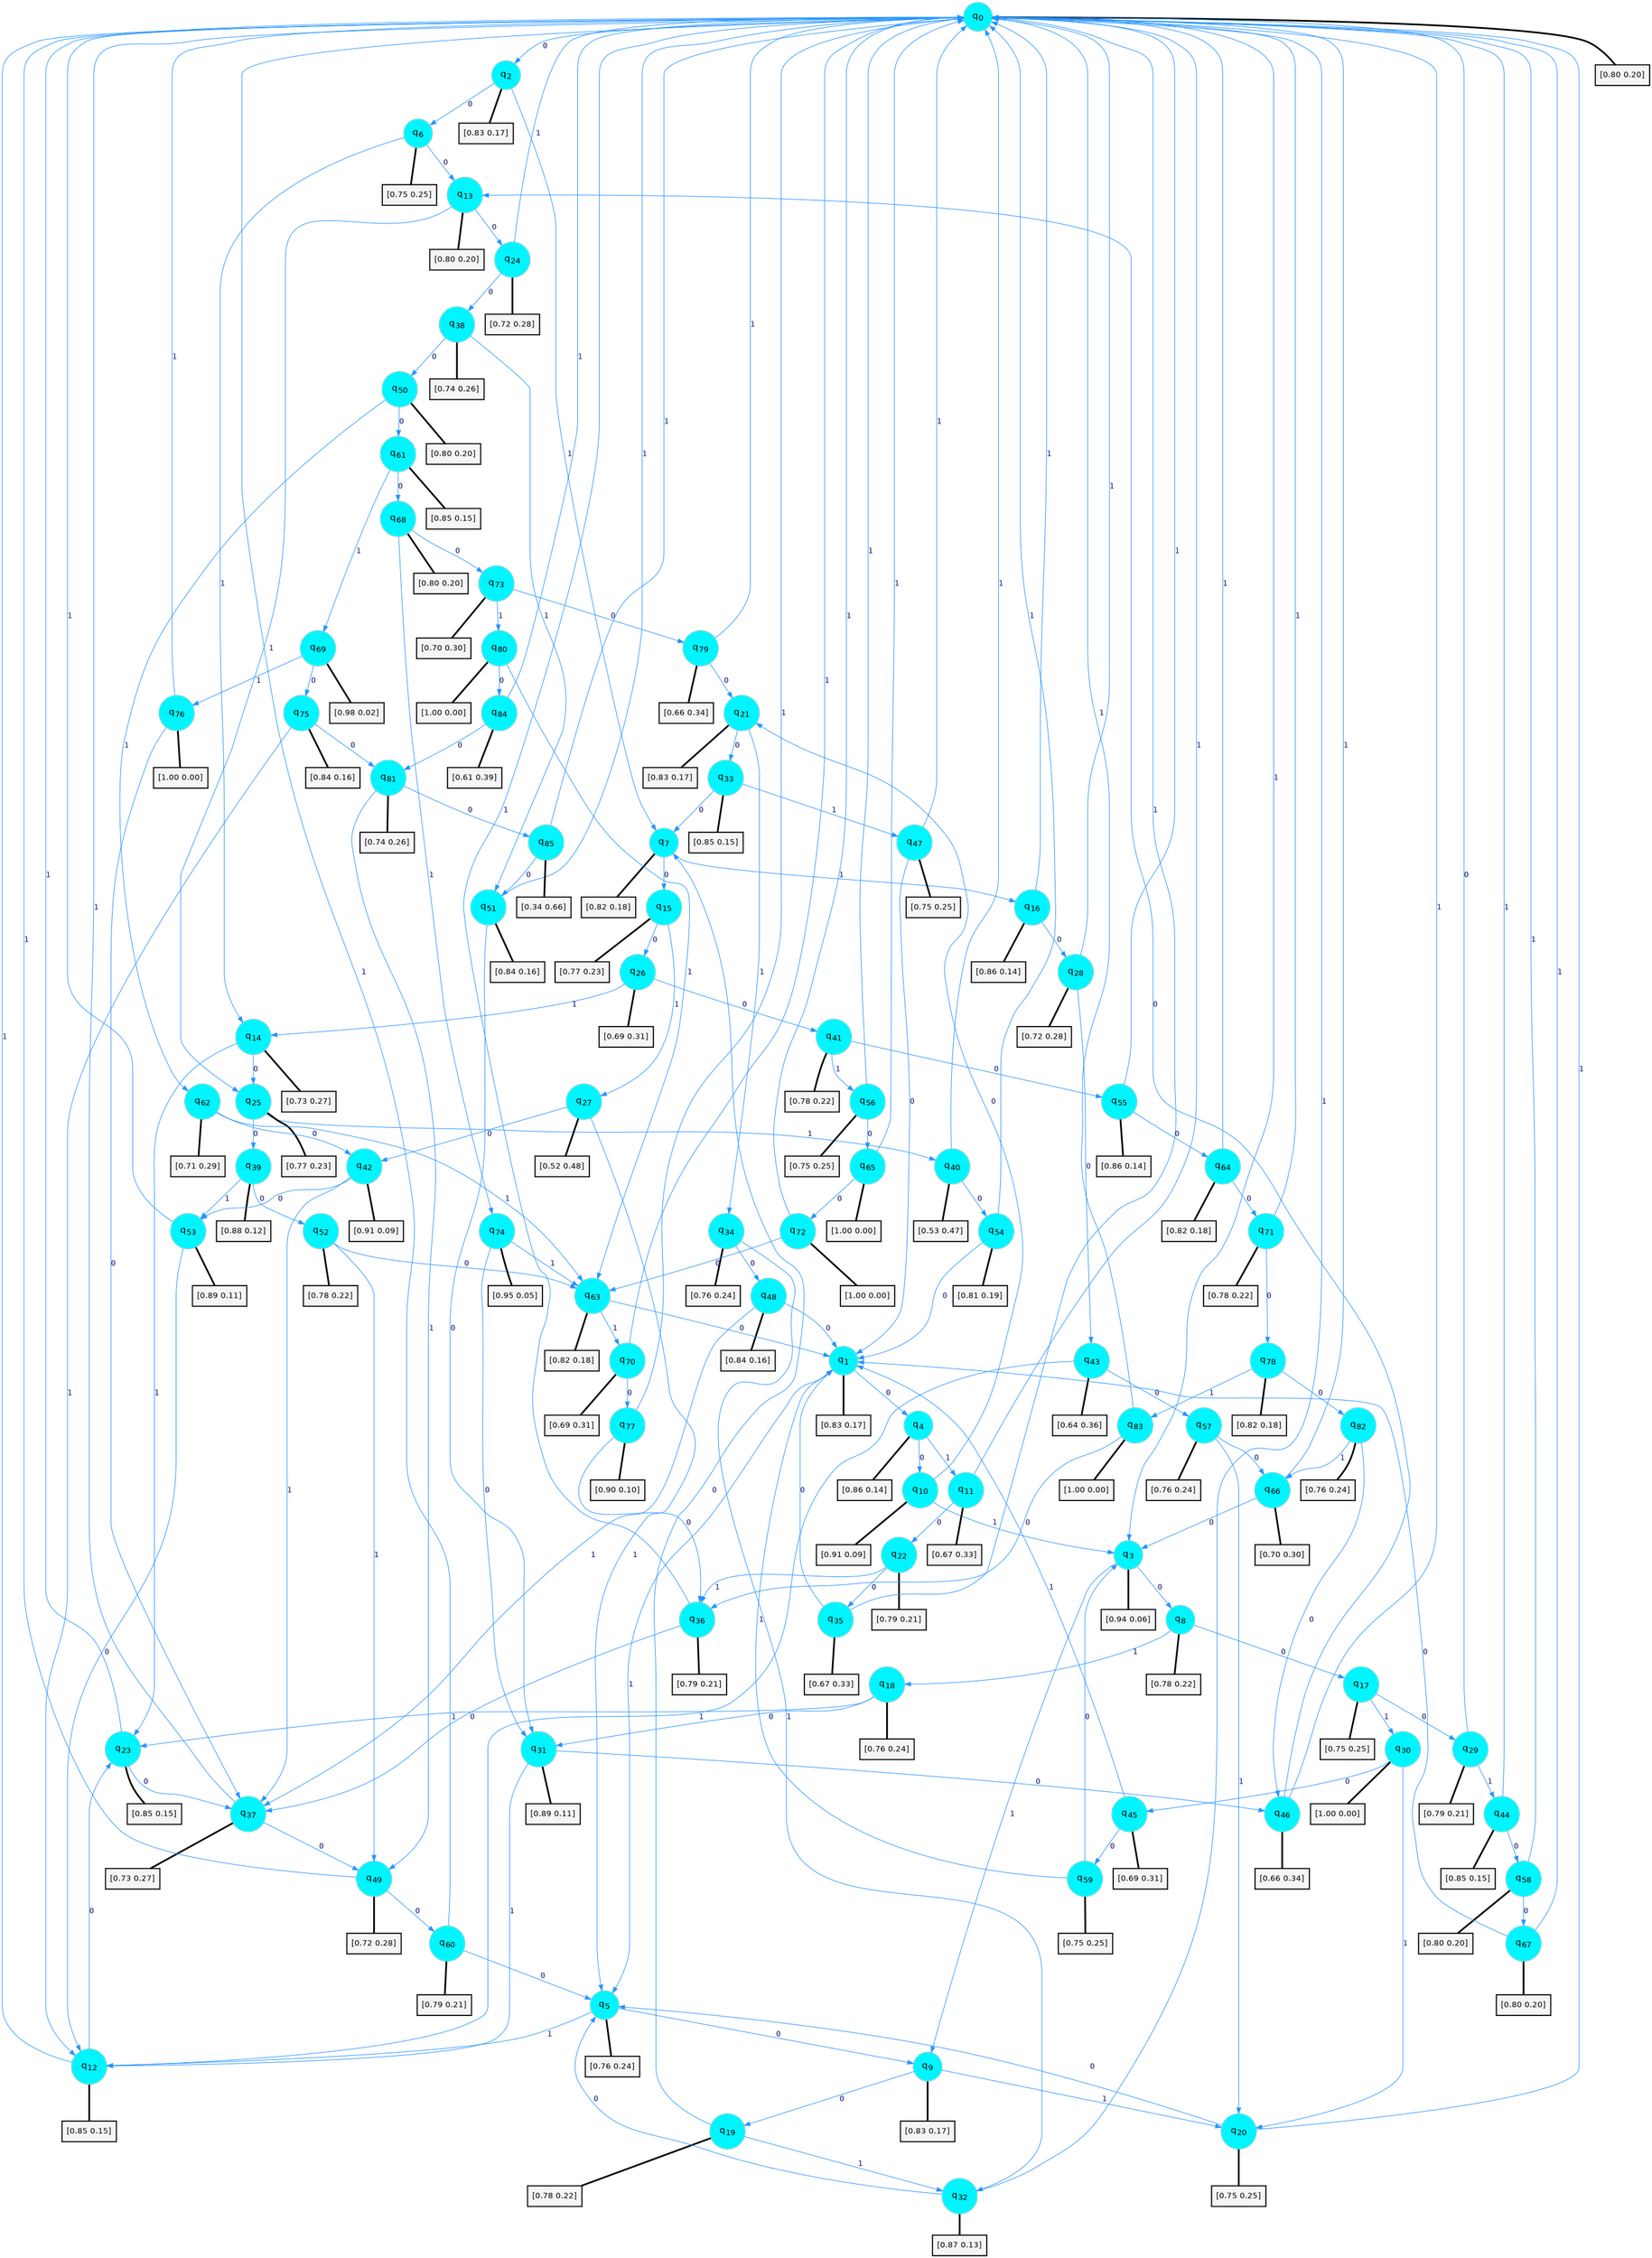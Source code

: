digraph G {
graph [
bgcolor=transparent, dpi=300, rankdir=TD, size="40,25"];
node [
color=gray, fillcolor=turquoise1, fontcolor=black, fontname=Helvetica, fontsize=16, fontweight=bold, shape=circle, style=filled];
edge [
arrowsize=1, color=dodgerblue1, fontcolor=midnightblue, fontname=courier, fontweight=bold, penwidth=1, style=solid, weight=20];
0[label=<q<SUB>0</SUB>>];
1[label=<q<SUB>1</SUB>>];
2[label=<q<SUB>2</SUB>>];
3[label=<q<SUB>3</SUB>>];
4[label=<q<SUB>4</SUB>>];
5[label=<q<SUB>5</SUB>>];
6[label=<q<SUB>6</SUB>>];
7[label=<q<SUB>7</SUB>>];
8[label=<q<SUB>8</SUB>>];
9[label=<q<SUB>9</SUB>>];
10[label=<q<SUB>10</SUB>>];
11[label=<q<SUB>11</SUB>>];
12[label=<q<SUB>12</SUB>>];
13[label=<q<SUB>13</SUB>>];
14[label=<q<SUB>14</SUB>>];
15[label=<q<SUB>15</SUB>>];
16[label=<q<SUB>16</SUB>>];
17[label=<q<SUB>17</SUB>>];
18[label=<q<SUB>18</SUB>>];
19[label=<q<SUB>19</SUB>>];
20[label=<q<SUB>20</SUB>>];
21[label=<q<SUB>21</SUB>>];
22[label=<q<SUB>22</SUB>>];
23[label=<q<SUB>23</SUB>>];
24[label=<q<SUB>24</SUB>>];
25[label=<q<SUB>25</SUB>>];
26[label=<q<SUB>26</SUB>>];
27[label=<q<SUB>27</SUB>>];
28[label=<q<SUB>28</SUB>>];
29[label=<q<SUB>29</SUB>>];
30[label=<q<SUB>30</SUB>>];
31[label=<q<SUB>31</SUB>>];
32[label=<q<SUB>32</SUB>>];
33[label=<q<SUB>33</SUB>>];
34[label=<q<SUB>34</SUB>>];
35[label=<q<SUB>35</SUB>>];
36[label=<q<SUB>36</SUB>>];
37[label=<q<SUB>37</SUB>>];
38[label=<q<SUB>38</SUB>>];
39[label=<q<SUB>39</SUB>>];
40[label=<q<SUB>40</SUB>>];
41[label=<q<SUB>41</SUB>>];
42[label=<q<SUB>42</SUB>>];
43[label=<q<SUB>43</SUB>>];
44[label=<q<SUB>44</SUB>>];
45[label=<q<SUB>45</SUB>>];
46[label=<q<SUB>46</SUB>>];
47[label=<q<SUB>47</SUB>>];
48[label=<q<SUB>48</SUB>>];
49[label=<q<SUB>49</SUB>>];
50[label=<q<SUB>50</SUB>>];
51[label=<q<SUB>51</SUB>>];
52[label=<q<SUB>52</SUB>>];
53[label=<q<SUB>53</SUB>>];
54[label=<q<SUB>54</SUB>>];
55[label=<q<SUB>55</SUB>>];
56[label=<q<SUB>56</SUB>>];
57[label=<q<SUB>57</SUB>>];
58[label=<q<SUB>58</SUB>>];
59[label=<q<SUB>59</SUB>>];
60[label=<q<SUB>60</SUB>>];
61[label=<q<SUB>61</SUB>>];
62[label=<q<SUB>62</SUB>>];
63[label=<q<SUB>63</SUB>>];
64[label=<q<SUB>64</SUB>>];
65[label=<q<SUB>65</SUB>>];
66[label=<q<SUB>66</SUB>>];
67[label=<q<SUB>67</SUB>>];
68[label=<q<SUB>68</SUB>>];
69[label=<q<SUB>69</SUB>>];
70[label=<q<SUB>70</SUB>>];
71[label=<q<SUB>71</SUB>>];
72[label=<q<SUB>72</SUB>>];
73[label=<q<SUB>73</SUB>>];
74[label=<q<SUB>74</SUB>>];
75[label=<q<SUB>75</SUB>>];
76[label=<q<SUB>76</SUB>>];
77[label=<q<SUB>77</SUB>>];
78[label=<q<SUB>78</SUB>>];
79[label=<q<SUB>79</SUB>>];
80[label=<q<SUB>80</SUB>>];
81[label=<q<SUB>81</SUB>>];
82[label=<q<SUB>82</SUB>>];
83[label=<q<SUB>83</SUB>>];
84[label=<q<SUB>84</SUB>>];
85[label=<q<SUB>85</SUB>>];
86[label="[0.80 0.20]", shape=box,fontcolor=black, fontname=Helvetica, fontsize=14, penwidth=2, fillcolor=whitesmoke,color=black];
87[label="[0.83 0.17]", shape=box,fontcolor=black, fontname=Helvetica, fontsize=14, penwidth=2, fillcolor=whitesmoke,color=black];
88[label="[0.83 0.17]", shape=box,fontcolor=black, fontname=Helvetica, fontsize=14, penwidth=2, fillcolor=whitesmoke,color=black];
89[label="[0.94 0.06]", shape=box,fontcolor=black, fontname=Helvetica, fontsize=14, penwidth=2, fillcolor=whitesmoke,color=black];
90[label="[0.86 0.14]", shape=box,fontcolor=black, fontname=Helvetica, fontsize=14, penwidth=2, fillcolor=whitesmoke,color=black];
91[label="[0.76 0.24]", shape=box,fontcolor=black, fontname=Helvetica, fontsize=14, penwidth=2, fillcolor=whitesmoke,color=black];
92[label="[0.75 0.25]", shape=box,fontcolor=black, fontname=Helvetica, fontsize=14, penwidth=2, fillcolor=whitesmoke,color=black];
93[label="[0.82 0.18]", shape=box,fontcolor=black, fontname=Helvetica, fontsize=14, penwidth=2, fillcolor=whitesmoke,color=black];
94[label="[0.78 0.22]", shape=box,fontcolor=black, fontname=Helvetica, fontsize=14, penwidth=2, fillcolor=whitesmoke,color=black];
95[label="[0.83 0.17]", shape=box,fontcolor=black, fontname=Helvetica, fontsize=14, penwidth=2, fillcolor=whitesmoke,color=black];
96[label="[0.91 0.09]", shape=box,fontcolor=black, fontname=Helvetica, fontsize=14, penwidth=2, fillcolor=whitesmoke,color=black];
97[label="[0.67 0.33]", shape=box,fontcolor=black, fontname=Helvetica, fontsize=14, penwidth=2, fillcolor=whitesmoke,color=black];
98[label="[0.85 0.15]", shape=box,fontcolor=black, fontname=Helvetica, fontsize=14, penwidth=2, fillcolor=whitesmoke,color=black];
99[label="[0.80 0.20]", shape=box,fontcolor=black, fontname=Helvetica, fontsize=14, penwidth=2, fillcolor=whitesmoke,color=black];
100[label="[0.73 0.27]", shape=box,fontcolor=black, fontname=Helvetica, fontsize=14, penwidth=2, fillcolor=whitesmoke,color=black];
101[label="[0.77 0.23]", shape=box,fontcolor=black, fontname=Helvetica, fontsize=14, penwidth=2, fillcolor=whitesmoke,color=black];
102[label="[0.86 0.14]", shape=box,fontcolor=black, fontname=Helvetica, fontsize=14, penwidth=2, fillcolor=whitesmoke,color=black];
103[label="[0.75 0.25]", shape=box,fontcolor=black, fontname=Helvetica, fontsize=14, penwidth=2, fillcolor=whitesmoke,color=black];
104[label="[0.76 0.24]", shape=box,fontcolor=black, fontname=Helvetica, fontsize=14, penwidth=2, fillcolor=whitesmoke,color=black];
105[label="[0.78 0.22]", shape=box,fontcolor=black, fontname=Helvetica, fontsize=14, penwidth=2, fillcolor=whitesmoke,color=black];
106[label="[0.75 0.25]", shape=box,fontcolor=black, fontname=Helvetica, fontsize=14, penwidth=2, fillcolor=whitesmoke,color=black];
107[label="[0.83 0.17]", shape=box,fontcolor=black, fontname=Helvetica, fontsize=14, penwidth=2, fillcolor=whitesmoke,color=black];
108[label="[0.79 0.21]", shape=box,fontcolor=black, fontname=Helvetica, fontsize=14, penwidth=2, fillcolor=whitesmoke,color=black];
109[label="[0.85 0.15]", shape=box,fontcolor=black, fontname=Helvetica, fontsize=14, penwidth=2, fillcolor=whitesmoke,color=black];
110[label="[0.72 0.28]", shape=box,fontcolor=black, fontname=Helvetica, fontsize=14, penwidth=2, fillcolor=whitesmoke,color=black];
111[label="[0.77 0.23]", shape=box,fontcolor=black, fontname=Helvetica, fontsize=14, penwidth=2, fillcolor=whitesmoke,color=black];
112[label="[0.69 0.31]", shape=box,fontcolor=black, fontname=Helvetica, fontsize=14, penwidth=2, fillcolor=whitesmoke,color=black];
113[label="[0.52 0.48]", shape=box,fontcolor=black, fontname=Helvetica, fontsize=14, penwidth=2, fillcolor=whitesmoke,color=black];
114[label="[0.72 0.28]", shape=box,fontcolor=black, fontname=Helvetica, fontsize=14, penwidth=2, fillcolor=whitesmoke,color=black];
115[label="[0.79 0.21]", shape=box,fontcolor=black, fontname=Helvetica, fontsize=14, penwidth=2, fillcolor=whitesmoke,color=black];
116[label="[1.00 0.00]", shape=box,fontcolor=black, fontname=Helvetica, fontsize=14, penwidth=2, fillcolor=whitesmoke,color=black];
117[label="[0.89 0.11]", shape=box,fontcolor=black, fontname=Helvetica, fontsize=14, penwidth=2, fillcolor=whitesmoke,color=black];
118[label="[0.87 0.13]", shape=box,fontcolor=black, fontname=Helvetica, fontsize=14, penwidth=2, fillcolor=whitesmoke,color=black];
119[label="[0.85 0.15]", shape=box,fontcolor=black, fontname=Helvetica, fontsize=14, penwidth=2, fillcolor=whitesmoke,color=black];
120[label="[0.76 0.24]", shape=box,fontcolor=black, fontname=Helvetica, fontsize=14, penwidth=2, fillcolor=whitesmoke,color=black];
121[label="[0.67 0.33]", shape=box,fontcolor=black, fontname=Helvetica, fontsize=14, penwidth=2, fillcolor=whitesmoke,color=black];
122[label="[0.79 0.21]", shape=box,fontcolor=black, fontname=Helvetica, fontsize=14, penwidth=2, fillcolor=whitesmoke,color=black];
123[label="[0.73 0.27]", shape=box,fontcolor=black, fontname=Helvetica, fontsize=14, penwidth=2, fillcolor=whitesmoke,color=black];
124[label="[0.74 0.26]", shape=box,fontcolor=black, fontname=Helvetica, fontsize=14, penwidth=2, fillcolor=whitesmoke,color=black];
125[label="[0.88 0.12]", shape=box,fontcolor=black, fontname=Helvetica, fontsize=14, penwidth=2, fillcolor=whitesmoke,color=black];
126[label="[0.53 0.47]", shape=box,fontcolor=black, fontname=Helvetica, fontsize=14, penwidth=2, fillcolor=whitesmoke,color=black];
127[label="[0.78 0.22]", shape=box,fontcolor=black, fontname=Helvetica, fontsize=14, penwidth=2, fillcolor=whitesmoke,color=black];
128[label="[0.91 0.09]", shape=box,fontcolor=black, fontname=Helvetica, fontsize=14, penwidth=2, fillcolor=whitesmoke,color=black];
129[label="[0.64 0.36]", shape=box,fontcolor=black, fontname=Helvetica, fontsize=14, penwidth=2, fillcolor=whitesmoke,color=black];
130[label="[0.85 0.15]", shape=box,fontcolor=black, fontname=Helvetica, fontsize=14, penwidth=2, fillcolor=whitesmoke,color=black];
131[label="[0.69 0.31]", shape=box,fontcolor=black, fontname=Helvetica, fontsize=14, penwidth=2, fillcolor=whitesmoke,color=black];
132[label="[0.66 0.34]", shape=box,fontcolor=black, fontname=Helvetica, fontsize=14, penwidth=2, fillcolor=whitesmoke,color=black];
133[label="[0.75 0.25]", shape=box,fontcolor=black, fontname=Helvetica, fontsize=14, penwidth=2, fillcolor=whitesmoke,color=black];
134[label="[0.84 0.16]", shape=box,fontcolor=black, fontname=Helvetica, fontsize=14, penwidth=2, fillcolor=whitesmoke,color=black];
135[label="[0.72 0.28]", shape=box,fontcolor=black, fontname=Helvetica, fontsize=14, penwidth=2, fillcolor=whitesmoke,color=black];
136[label="[0.80 0.20]", shape=box,fontcolor=black, fontname=Helvetica, fontsize=14, penwidth=2, fillcolor=whitesmoke,color=black];
137[label="[0.84 0.16]", shape=box,fontcolor=black, fontname=Helvetica, fontsize=14, penwidth=2, fillcolor=whitesmoke,color=black];
138[label="[0.78 0.22]", shape=box,fontcolor=black, fontname=Helvetica, fontsize=14, penwidth=2, fillcolor=whitesmoke,color=black];
139[label="[0.89 0.11]", shape=box,fontcolor=black, fontname=Helvetica, fontsize=14, penwidth=2, fillcolor=whitesmoke,color=black];
140[label="[0.81 0.19]", shape=box,fontcolor=black, fontname=Helvetica, fontsize=14, penwidth=2, fillcolor=whitesmoke,color=black];
141[label="[0.86 0.14]", shape=box,fontcolor=black, fontname=Helvetica, fontsize=14, penwidth=2, fillcolor=whitesmoke,color=black];
142[label="[0.75 0.25]", shape=box,fontcolor=black, fontname=Helvetica, fontsize=14, penwidth=2, fillcolor=whitesmoke,color=black];
143[label="[0.76 0.24]", shape=box,fontcolor=black, fontname=Helvetica, fontsize=14, penwidth=2, fillcolor=whitesmoke,color=black];
144[label="[0.80 0.20]", shape=box,fontcolor=black, fontname=Helvetica, fontsize=14, penwidth=2, fillcolor=whitesmoke,color=black];
145[label="[0.75 0.25]", shape=box,fontcolor=black, fontname=Helvetica, fontsize=14, penwidth=2, fillcolor=whitesmoke,color=black];
146[label="[0.79 0.21]", shape=box,fontcolor=black, fontname=Helvetica, fontsize=14, penwidth=2, fillcolor=whitesmoke,color=black];
147[label="[0.85 0.15]", shape=box,fontcolor=black, fontname=Helvetica, fontsize=14, penwidth=2, fillcolor=whitesmoke,color=black];
148[label="[0.71 0.29]", shape=box,fontcolor=black, fontname=Helvetica, fontsize=14, penwidth=2, fillcolor=whitesmoke,color=black];
149[label="[0.82 0.18]", shape=box,fontcolor=black, fontname=Helvetica, fontsize=14, penwidth=2, fillcolor=whitesmoke,color=black];
150[label="[0.82 0.18]", shape=box,fontcolor=black, fontname=Helvetica, fontsize=14, penwidth=2, fillcolor=whitesmoke,color=black];
151[label="[1.00 0.00]", shape=box,fontcolor=black, fontname=Helvetica, fontsize=14, penwidth=2, fillcolor=whitesmoke,color=black];
152[label="[0.70 0.30]", shape=box,fontcolor=black, fontname=Helvetica, fontsize=14, penwidth=2, fillcolor=whitesmoke,color=black];
153[label="[0.80 0.20]", shape=box,fontcolor=black, fontname=Helvetica, fontsize=14, penwidth=2, fillcolor=whitesmoke,color=black];
154[label="[0.80 0.20]", shape=box,fontcolor=black, fontname=Helvetica, fontsize=14, penwidth=2, fillcolor=whitesmoke,color=black];
155[label="[0.98 0.02]", shape=box,fontcolor=black, fontname=Helvetica, fontsize=14, penwidth=2, fillcolor=whitesmoke,color=black];
156[label="[0.69 0.31]", shape=box,fontcolor=black, fontname=Helvetica, fontsize=14, penwidth=2, fillcolor=whitesmoke,color=black];
157[label="[0.78 0.22]", shape=box,fontcolor=black, fontname=Helvetica, fontsize=14, penwidth=2, fillcolor=whitesmoke,color=black];
158[label="[1.00 0.00]", shape=box,fontcolor=black, fontname=Helvetica, fontsize=14, penwidth=2, fillcolor=whitesmoke,color=black];
159[label="[0.70 0.30]", shape=box,fontcolor=black, fontname=Helvetica, fontsize=14, penwidth=2, fillcolor=whitesmoke,color=black];
160[label="[0.95 0.05]", shape=box,fontcolor=black, fontname=Helvetica, fontsize=14, penwidth=2, fillcolor=whitesmoke,color=black];
161[label="[0.84 0.16]", shape=box,fontcolor=black, fontname=Helvetica, fontsize=14, penwidth=2, fillcolor=whitesmoke,color=black];
162[label="[1.00 0.00]", shape=box,fontcolor=black, fontname=Helvetica, fontsize=14, penwidth=2, fillcolor=whitesmoke,color=black];
163[label="[0.90 0.10]", shape=box,fontcolor=black, fontname=Helvetica, fontsize=14, penwidth=2, fillcolor=whitesmoke,color=black];
164[label="[0.82 0.18]", shape=box,fontcolor=black, fontname=Helvetica, fontsize=14, penwidth=2, fillcolor=whitesmoke,color=black];
165[label="[0.66 0.34]", shape=box,fontcolor=black, fontname=Helvetica, fontsize=14, penwidth=2, fillcolor=whitesmoke,color=black];
166[label="[1.00 0.00]", shape=box,fontcolor=black, fontname=Helvetica, fontsize=14, penwidth=2, fillcolor=whitesmoke,color=black];
167[label="[0.74 0.26]", shape=box,fontcolor=black, fontname=Helvetica, fontsize=14, penwidth=2, fillcolor=whitesmoke,color=black];
168[label="[0.76 0.24]", shape=box,fontcolor=black, fontname=Helvetica, fontsize=14, penwidth=2, fillcolor=whitesmoke,color=black];
169[label="[1.00 0.00]", shape=box,fontcolor=black, fontname=Helvetica, fontsize=14, penwidth=2, fillcolor=whitesmoke,color=black];
170[label="[0.61 0.39]", shape=box,fontcolor=black, fontname=Helvetica, fontsize=14, penwidth=2, fillcolor=whitesmoke,color=black];
171[label="[0.34 0.66]", shape=box,fontcolor=black, fontname=Helvetica, fontsize=14, penwidth=2, fillcolor=whitesmoke,color=black];
0->2 [label=0];
0->3 [label=1];
0->86 [arrowhead=none, penwidth=3,color=black];
1->4 [label=0];
1->5 [label=1];
1->87 [arrowhead=none, penwidth=3,color=black];
2->6 [label=0];
2->7 [label=1];
2->88 [arrowhead=none, penwidth=3,color=black];
3->8 [label=0];
3->9 [label=1];
3->89 [arrowhead=none, penwidth=3,color=black];
4->10 [label=0];
4->11 [label=1];
4->90 [arrowhead=none, penwidth=3,color=black];
5->9 [label=0];
5->12 [label=1];
5->91 [arrowhead=none, penwidth=3,color=black];
6->13 [label=0];
6->14 [label=1];
6->92 [arrowhead=none, penwidth=3,color=black];
7->15 [label=0];
7->16 [label=1];
7->93 [arrowhead=none, penwidth=3,color=black];
8->17 [label=0];
8->18 [label=1];
8->94 [arrowhead=none, penwidth=3,color=black];
9->19 [label=0];
9->20 [label=1];
9->95 [arrowhead=none, penwidth=3,color=black];
10->21 [label=0];
10->3 [label=1];
10->96 [arrowhead=none, penwidth=3,color=black];
11->22 [label=0];
11->0 [label=1];
11->97 [arrowhead=none, penwidth=3,color=black];
12->23 [label=0];
12->0 [label=1];
12->98 [arrowhead=none, penwidth=3,color=black];
13->24 [label=0];
13->25 [label=1];
13->99 [arrowhead=none, penwidth=3,color=black];
14->25 [label=0];
14->23 [label=1];
14->100 [arrowhead=none, penwidth=3,color=black];
15->26 [label=0];
15->27 [label=1];
15->101 [arrowhead=none, penwidth=3,color=black];
16->28 [label=0];
16->0 [label=1];
16->102 [arrowhead=none, penwidth=3,color=black];
17->29 [label=0];
17->30 [label=1];
17->103 [arrowhead=none, penwidth=3,color=black];
18->31 [label=0];
18->23 [label=1];
18->104 [arrowhead=none, penwidth=3,color=black];
19->7 [label=0];
19->32 [label=1];
19->105 [arrowhead=none, penwidth=3,color=black];
20->5 [label=0];
20->0 [label=1];
20->106 [arrowhead=none, penwidth=3,color=black];
21->33 [label=0];
21->34 [label=1];
21->107 [arrowhead=none, penwidth=3,color=black];
22->35 [label=0];
22->36 [label=1];
22->108 [arrowhead=none, penwidth=3,color=black];
23->37 [label=0];
23->0 [label=1];
23->109 [arrowhead=none, penwidth=3,color=black];
24->38 [label=0];
24->0 [label=1];
24->110 [arrowhead=none, penwidth=3,color=black];
25->39 [label=0];
25->40 [label=1];
25->111 [arrowhead=none, penwidth=3,color=black];
26->41 [label=0];
26->14 [label=1];
26->112 [arrowhead=none, penwidth=3,color=black];
27->42 [label=0];
27->5 [label=1];
27->113 [arrowhead=none, penwidth=3,color=black];
28->43 [label=0];
28->0 [label=1];
28->114 [arrowhead=none, penwidth=3,color=black];
29->0 [label=0];
29->44 [label=1];
29->115 [arrowhead=none, penwidth=3,color=black];
30->45 [label=0];
30->20 [label=1];
30->116 [arrowhead=none, penwidth=3,color=black];
31->46 [label=0];
31->12 [label=1];
31->117 [arrowhead=none, penwidth=3,color=black];
32->5 [label=0];
32->0 [label=1];
32->118 [arrowhead=none, penwidth=3,color=black];
33->7 [label=0];
33->47 [label=1];
33->119 [arrowhead=none, penwidth=3,color=black];
34->48 [label=0];
34->32 [label=1];
34->120 [arrowhead=none, penwidth=3,color=black];
35->1 [label=0];
35->0 [label=1];
35->121 [arrowhead=none, penwidth=3,color=black];
36->37 [label=0];
36->0 [label=1];
36->122 [arrowhead=none, penwidth=3,color=black];
37->49 [label=0];
37->0 [label=1];
37->123 [arrowhead=none, penwidth=3,color=black];
38->50 [label=0];
38->51 [label=1];
38->124 [arrowhead=none, penwidth=3,color=black];
39->52 [label=0];
39->53 [label=1];
39->125 [arrowhead=none, penwidth=3,color=black];
40->54 [label=0];
40->0 [label=1];
40->126 [arrowhead=none, penwidth=3,color=black];
41->55 [label=0];
41->56 [label=1];
41->127 [arrowhead=none, penwidth=3,color=black];
42->53 [label=0];
42->37 [label=1];
42->128 [arrowhead=none, penwidth=3,color=black];
43->57 [label=0];
43->12 [label=1];
43->129 [arrowhead=none, penwidth=3,color=black];
44->58 [label=0];
44->0 [label=1];
44->130 [arrowhead=none, penwidth=3,color=black];
45->59 [label=0];
45->1 [label=1];
45->131 [arrowhead=none, penwidth=3,color=black];
46->13 [label=0];
46->0 [label=1];
46->132 [arrowhead=none, penwidth=3,color=black];
47->1 [label=0];
47->0 [label=1];
47->133 [arrowhead=none, penwidth=3,color=black];
48->1 [label=0];
48->37 [label=1];
48->134 [arrowhead=none, penwidth=3,color=black];
49->60 [label=0];
49->0 [label=1];
49->135 [arrowhead=none, penwidth=3,color=black];
50->61 [label=0];
50->62 [label=1];
50->136 [arrowhead=none, penwidth=3,color=black];
51->31 [label=0];
51->0 [label=1];
51->137 [arrowhead=none, penwidth=3,color=black];
52->63 [label=0];
52->49 [label=1];
52->138 [arrowhead=none, penwidth=3,color=black];
53->12 [label=0];
53->0 [label=1];
53->139 [arrowhead=none, penwidth=3,color=black];
54->1 [label=0];
54->0 [label=1];
54->140 [arrowhead=none, penwidth=3,color=black];
55->64 [label=0];
55->0 [label=1];
55->141 [arrowhead=none, penwidth=3,color=black];
56->65 [label=0];
56->0 [label=1];
56->142 [arrowhead=none, penwidth=3,color=black];
57->66 [label=0];
57->20 [label=1];
57->143 [arrowhead=none, penwidth=3,color=black];
58->67 [label=0];
58->0 [label=1];
58->144 [arrowhead=none, penwidth=3,color=black];
59->3 [label=0];
59->1 [label=1];
59->145 [arrowhead=none, penwidth=3,color=black];
60->5 [label=0];
60->0 [label=1];
60->146 [arrowhead=none, penwidth=3,color=black];
61->68 [label=0];
61->69 [label=1];
61->147 [arrowhead=none, penwidth=3,color=black];
62->42 [label=0];
62->63 [label=1];
62->148 [arrowhead=none, penwidth=3,color=black];
63->1 [label=0];
63->70 [label=1];
63->149 [arrowhead=none, penwidth=3,color=black];
64->71 [label=0];
64->0 [label=1];
64->150 [arrowhead=none, penwidth=3,color=black];
65->72 [label=0];
65->0 [label=1];
65->151 [arrowhead=none, penwidth=3,color=black];
66->3 [label=0];
66->0 [label=1];
66->152 [arrowhead=none, penwidth=3,color=black];
67->1 [label=0];
67->0 [label=1];
67->153 [arrowhead=none, penwidth=3,color=black];
68->73 [label=0];
68->74 [label=1];
68->154 [arrowhead=none, penwidth=3,color=black];
69->75 [label=0];
69->76 [label=1];
69->155 [arrowhead=none, penwidth=3,color=black];
70->77 [label=0];
70->0 [label=1];
70->156 [arrowhead=none, penwidth=3,color=black];
71->78 [label=0];
71->0 [label=1];
71->157 [arrowhead=none, penwidth=3,color=black];
72->63 [label=0];
72->0 [label=1];
72->158 [arrowhead=none, penwidth=3,color=black];
73->79 [label=0];
73->80 [label=1];
73->159 [arrowhead=none, penwidth=3,color=black];
74->31 [label=0];
74->63 [label=1];
74->160 [arrowhead=none, penwidth=3,color=black];
75->81 [label=0];
75->12 [label=1];
75->161 [arrowhead=none, penwidth=3,color=black];
76->37 [label=0];
76->0 [label=1];
76->162 [arrowhead=none, penwidth=3,color=black];
77->36 [label=0];
77->0 [label=1];
77->163 [arrowhead=none, penwidth=3,color=black];
78->82 [label=0];
78->83 [label=1];
78->164 [arrowhead=none, penwidth=3,color=black];
79->21 [label=0];
79->0 [label=1];
79->165 [arrowhead=none, penwidth=3,color=black];
80->84 [label=0];
80->63 [label=1];
80->166 [arrowhead=none, penwidth=3,color=black];
81->85 [label=0];
81->49 [label=1];
81->167 [arrowhead=none, penwidth=3,color=black];
82->46 [label=0];
82->66 [label=1];
82->168 [arrowhead=none, penwidth=3,color=black];
83->36 [label=0];
83->0 [label=1];
83->169 [arrowhead=none, penwidth=3,color=black];
84->81 [label=0];
84->0 [label=1];
84->170 [arrowhead=none, penwidth=3,color=black];
85->51 [label=0];
85->0 [label=1];
85->171 [arrowhead=none, penwidth=3,color=black];
}
